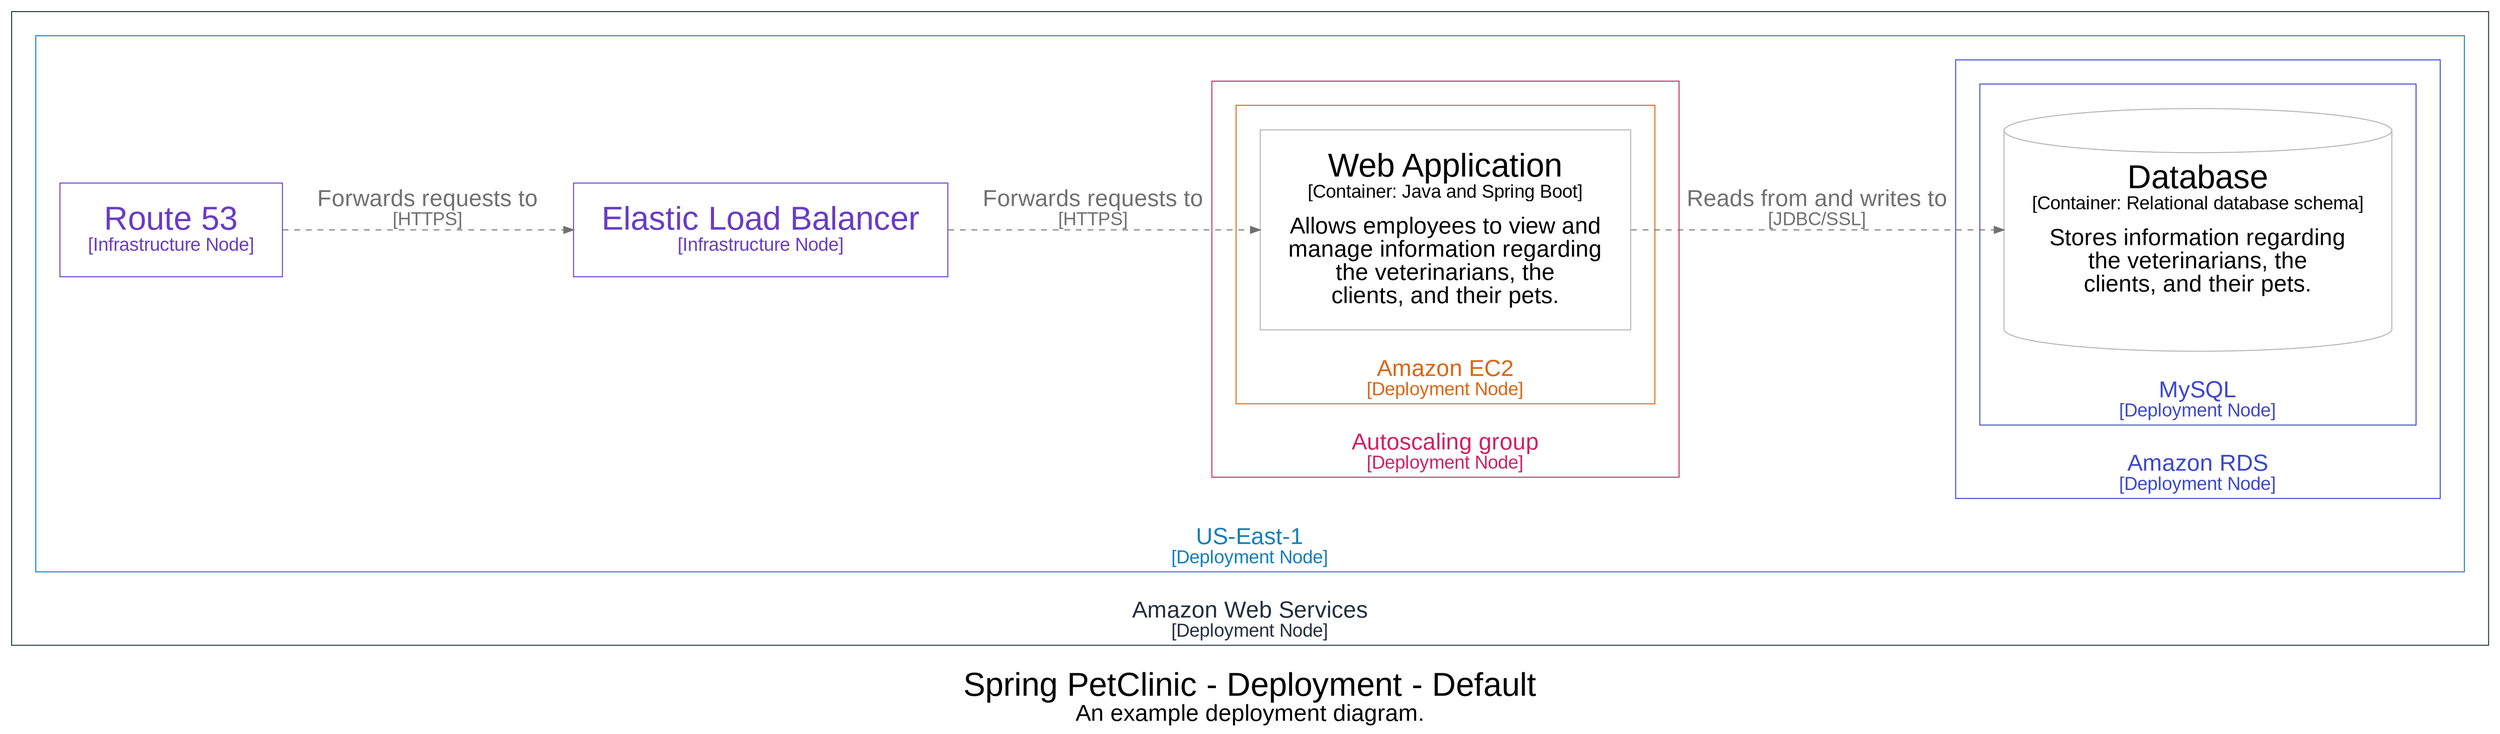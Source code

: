 digraph {
  compound=true
  graph [fontname="Arial", rankdir=LR, ranksep=1.0, nodesep=1.0]
  node [fontname="Arial", shape=box, margin="0.4,0.3"]
  edge [fontname="Arial"]
  label=<<br /><font point-size="34">Spring PetClinic - Deployment - Default</font><br /><font point-size="24">An example deployment diagram.</font>>

  subgraph cluster_5 {
    margin=25
    label=<<font point-size="24">Amazon Web Services</font><br /><font point-size="19">[Deployment Node]</font>>
    labelloc=b
    color="#232f3e"
    fontcolor="#232f3e"
    fillcolor="#ffffff"

    subgraph cluster_6 {
      margin=25
      label=<<font point-size="24">US-East-1</font><br /><font point-size="19">[Deployment Node]</font>>
      labelloc=b
      color="#147eba"
      fontcolor="#147eba"
      fillcolor="#ffffff"

      subgraph cluster_14 {
        margin=25
        label=<<font point-size="24">Amazon RDS</font><br /><font point-size="19">[Deployment Node]</font>>
        labelloc=b
        color="#3b48cc"
        fontcolor="#3b48cc"
        fillcolor="#ffffff"

        subgraph cluster_15 {
          margin=25
          label=<<font point-size="24">MySQL</font><br /><font point-size="19">[Deployment Node]</font>>
          labelloc=b
          color="#3b48cc"
          fontcolor="#3b48cc"
          fillcolor="#ffffff"

          16 [id=16,shape=cylinder, label=<<font point-size="34">Database</font><br /><font point-size="19">[Container: Relational database schema]</font><br /><br /><font point-size="24">Stores information regarding<br />the veterinarians, the<br />clients, and their pets.</font>>, style=filled, color="#b2b2b2", fillcolor="#ffffff", fontcolor="#000000"]
        }

      }

      subgraph cluster_7 {
        margin=25
        label=<<font point-size="24">Autoscaling group</font><br /><font point-size="19">[Deployment Node]</font>>
        labelloc=b
        color="#cc2264"
        fontcolor="#cc2264"
        fillcolor="#ffffff"

        subgraph cluster_8 {
          margin=25
          label=<<font point-size="24">Amazon EC2</font><br /><font point-size="19">[Deployment Node]</font>>
          labelloc=b
          color="#d86613"
          fontcolor="#d86613"
          fillcolor="#ffffff"

          9 [id=9,shape=rect, label=<<font point-size="34">Web Application</font><br /><font point-size="19">[Container: Java and Spring Boot]</font><br /><br /><font point-size="24">Allows employees to view and<br />manage information regarding<br />the veterinarians, the<br />clients, and their pets.</font>>, style=filled, color="#b2b2b2", fillcolor="#ffffff", fontcolor="#000000"]
        }

      }

      11 [id=11,shape=rect, label=<<font point-size="34">Elastic Load Balancer</font><br /><font point-size="19">[Infrastructure Node]</font>>, style=filled, color="#693cc5", fillcolor="#ffffff", fontcolor="#693cc5"]
      10 [id=10,shape=rect, label=<<font point-size="34">Route 53</font><br /><font point-size="19">[Infrastructure Node]</font>>, style=filled, color="#693cc5", fillcolor="#ffffff", fontcolor="#693cc5"]
    }

  }

  10 -> 11 [id=12, label=<<font point-size="24">Forwards requests to</font><br /><font point-size="19">[HTTPS]</font>>, style="dashed", color="#707070", fontcolor="#707070"]
  11 -> 9 [id=13, label=<<font point-size="24">Forwards requests to</font><br /><font point-size="19">[HTTPS]</font>>, style="dashed", color="#707070", fontcolor="#707070"]
  9 -> 16 [id=17, label=<<font point-size="24">Reads from and writes to</font><br /><font point-size="19">[JDBC/SSL]</font>>, style="dashed", color="#707070", fontcolor="#707070"]
}